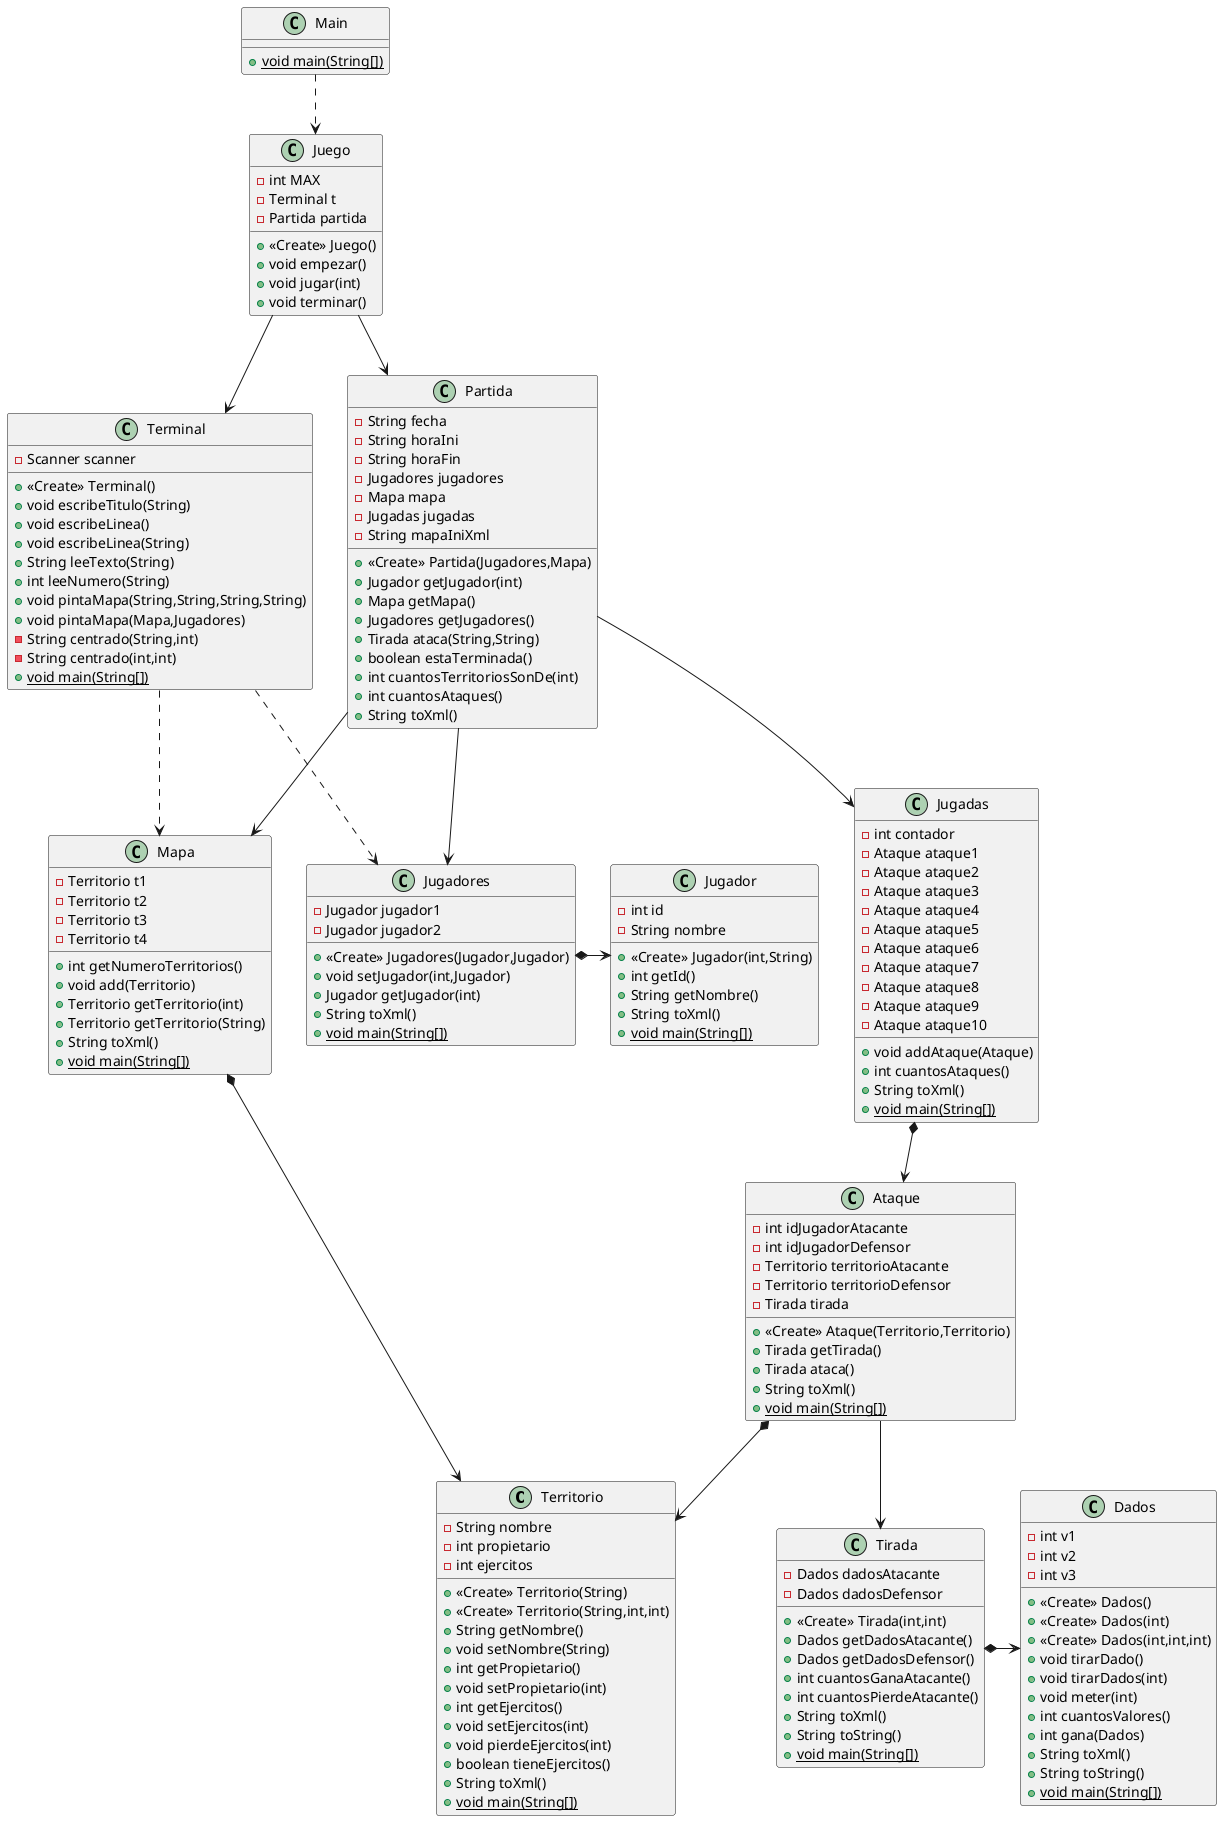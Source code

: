 @startuml
class Territorio {
- String nombre
- int propietario
- int ejercitos
+ <<Create>> Territorio(String)
+ <<Create>> Territorio(String,int,int)
+ String getNombre()
+ void setNombre(String)
+ int getPropietario()
+ void setPropietario(int)
+ int getEjercitos()
+ void setEjercitos(int)
+ void pierdeEjercitos(int)
+ boolean tieneEjercitos()
+ String toXml()
+ {static} void main(String[])
}


class Mapa {
- Territorio t1
- Territorio t2
- Territorio t3
- Territorio t4
+ int getNumeroTerritorios()
+ void add(Territorio)
+ Territorio getTerritorio(int)
+ Territorio getTerritorio(String)
+ String toXml()
+ {static} void main(String[])
}


class Main {
+ {static} void main(String[])
}

class Terminal {
- Scanner scanner
+ <<Create>> Terminal()
+ void escribeTitulo(String)
+ void escribeLinea()
+ void escribeLinea(String)
+ String leeTexto(String)
+ int leeNumero(String)
+ void pintaMapa(String,String,String,String)
+ void pintaMapa(Mapa,Jugadores)
- String centrado(String,int)
- String centrado(int,int)
+ {static} void main(String[])
}


class Jugadores {
- Jugador jugador1
- Jugador jugador2
+ <<Create>> Jugadores(Jugador,Jugador)
+ void setJugador(int,Jugador)
+ Jugador getJugador(int)
+ String toXml()
+ {static} void main(String[])
}


class Jugadas {
- int contador
- Ataque ataque1
- Ataque ataque2
- Ataque ataque3
- Ataque ataque4
- Ataque ataque5
- Ataque ataque6
- Ataque ataque7
- Ataque ataque8
- Ataque ataque9
- Ataque ataque10
+ void addAtaque(Ataque)
+ int cuantosAtaques()
+ String toXml()
+ {static} void main(String[])
}


class Tirada {
- Dados dadosAtacante
- Dados dadosDefensor
+ <<Create>> Tirada(int,int)
+ Dados getDadosAtacante()
+ Dados getDadosDefensor()
+ int cuantosGanaAtacante()
+ int cuantosPierdeAtacante()
+ String toXml()
+ String toString()
+ {static} void main(String[])
}


class Ataque {
- int idJugadorAtacante
- int idJugadorDefensor
- Territorio territorioAtacante
- Territorio territorioDefensor
- Tirada tirada
+ <<Create>> Ataque(Territorio,Territorio)
+ Tirada getTirada()
+ Tirada ataca()
+ String toXml()
+ {static} void main(String[])
}


class Partida {
- String fecha
- String horaIni
- String horaFin
- Jugadores jugadores
- Mapa mapa
- Jugadas jugadas
- String mapaIniXml
+ <<Create>> Partida(Jugadores,Mapa)
+ Jugador getJugador(int)
+ Mapa getMapa()
+ Jugadores getJugadores()
+ Tirada ataca(String,String)
+ boolean estaTerminada()
+ int cuantosTerritoriosSonDe(int)
+ int cuantosAtaques()
+ String toXml()
}


class Dados {
- int v1
- int v2
- int v3
+ <<Create>> Dados()
+ <<Create>> Dados(int)
+ <<Create>> Dados(int,int,int)
+ void tirarDado()
+ void tirarDados(int)
+ void meter(int)
+ int cuantosValores()
+ int gana(Dados)
+ String toXml()
+ String toString()
+ {static} void main(String[])
}


class Juego {
- int MAX
- Terminal t
- Partida partida
+ <<Create>> Juego()
+ void empezar()
+ void jugar(int)
+ void terminar()
}


class Jugador {
- int id
- String nombre
+ <<Create>> Jugador(int,String)
+ int getId()
+ String getNombre()
+ String toXml()
+ {static} void main(String[])
}

Main ..> Juego
Juego --> Terminal
Juego --> Partida
Terminal ..> Mapa
Terminal ..> Jugadores
Mapa *->  Territorio
Jugadores *-> Jugador
Partida --> Jugadores
Partida --> Mapa
Partida --> Jugadas
Jugadas *--> Ataque
Ataque *--> Territorio
Ataque --> Tirada
Tirada *-> Dados
@enduml